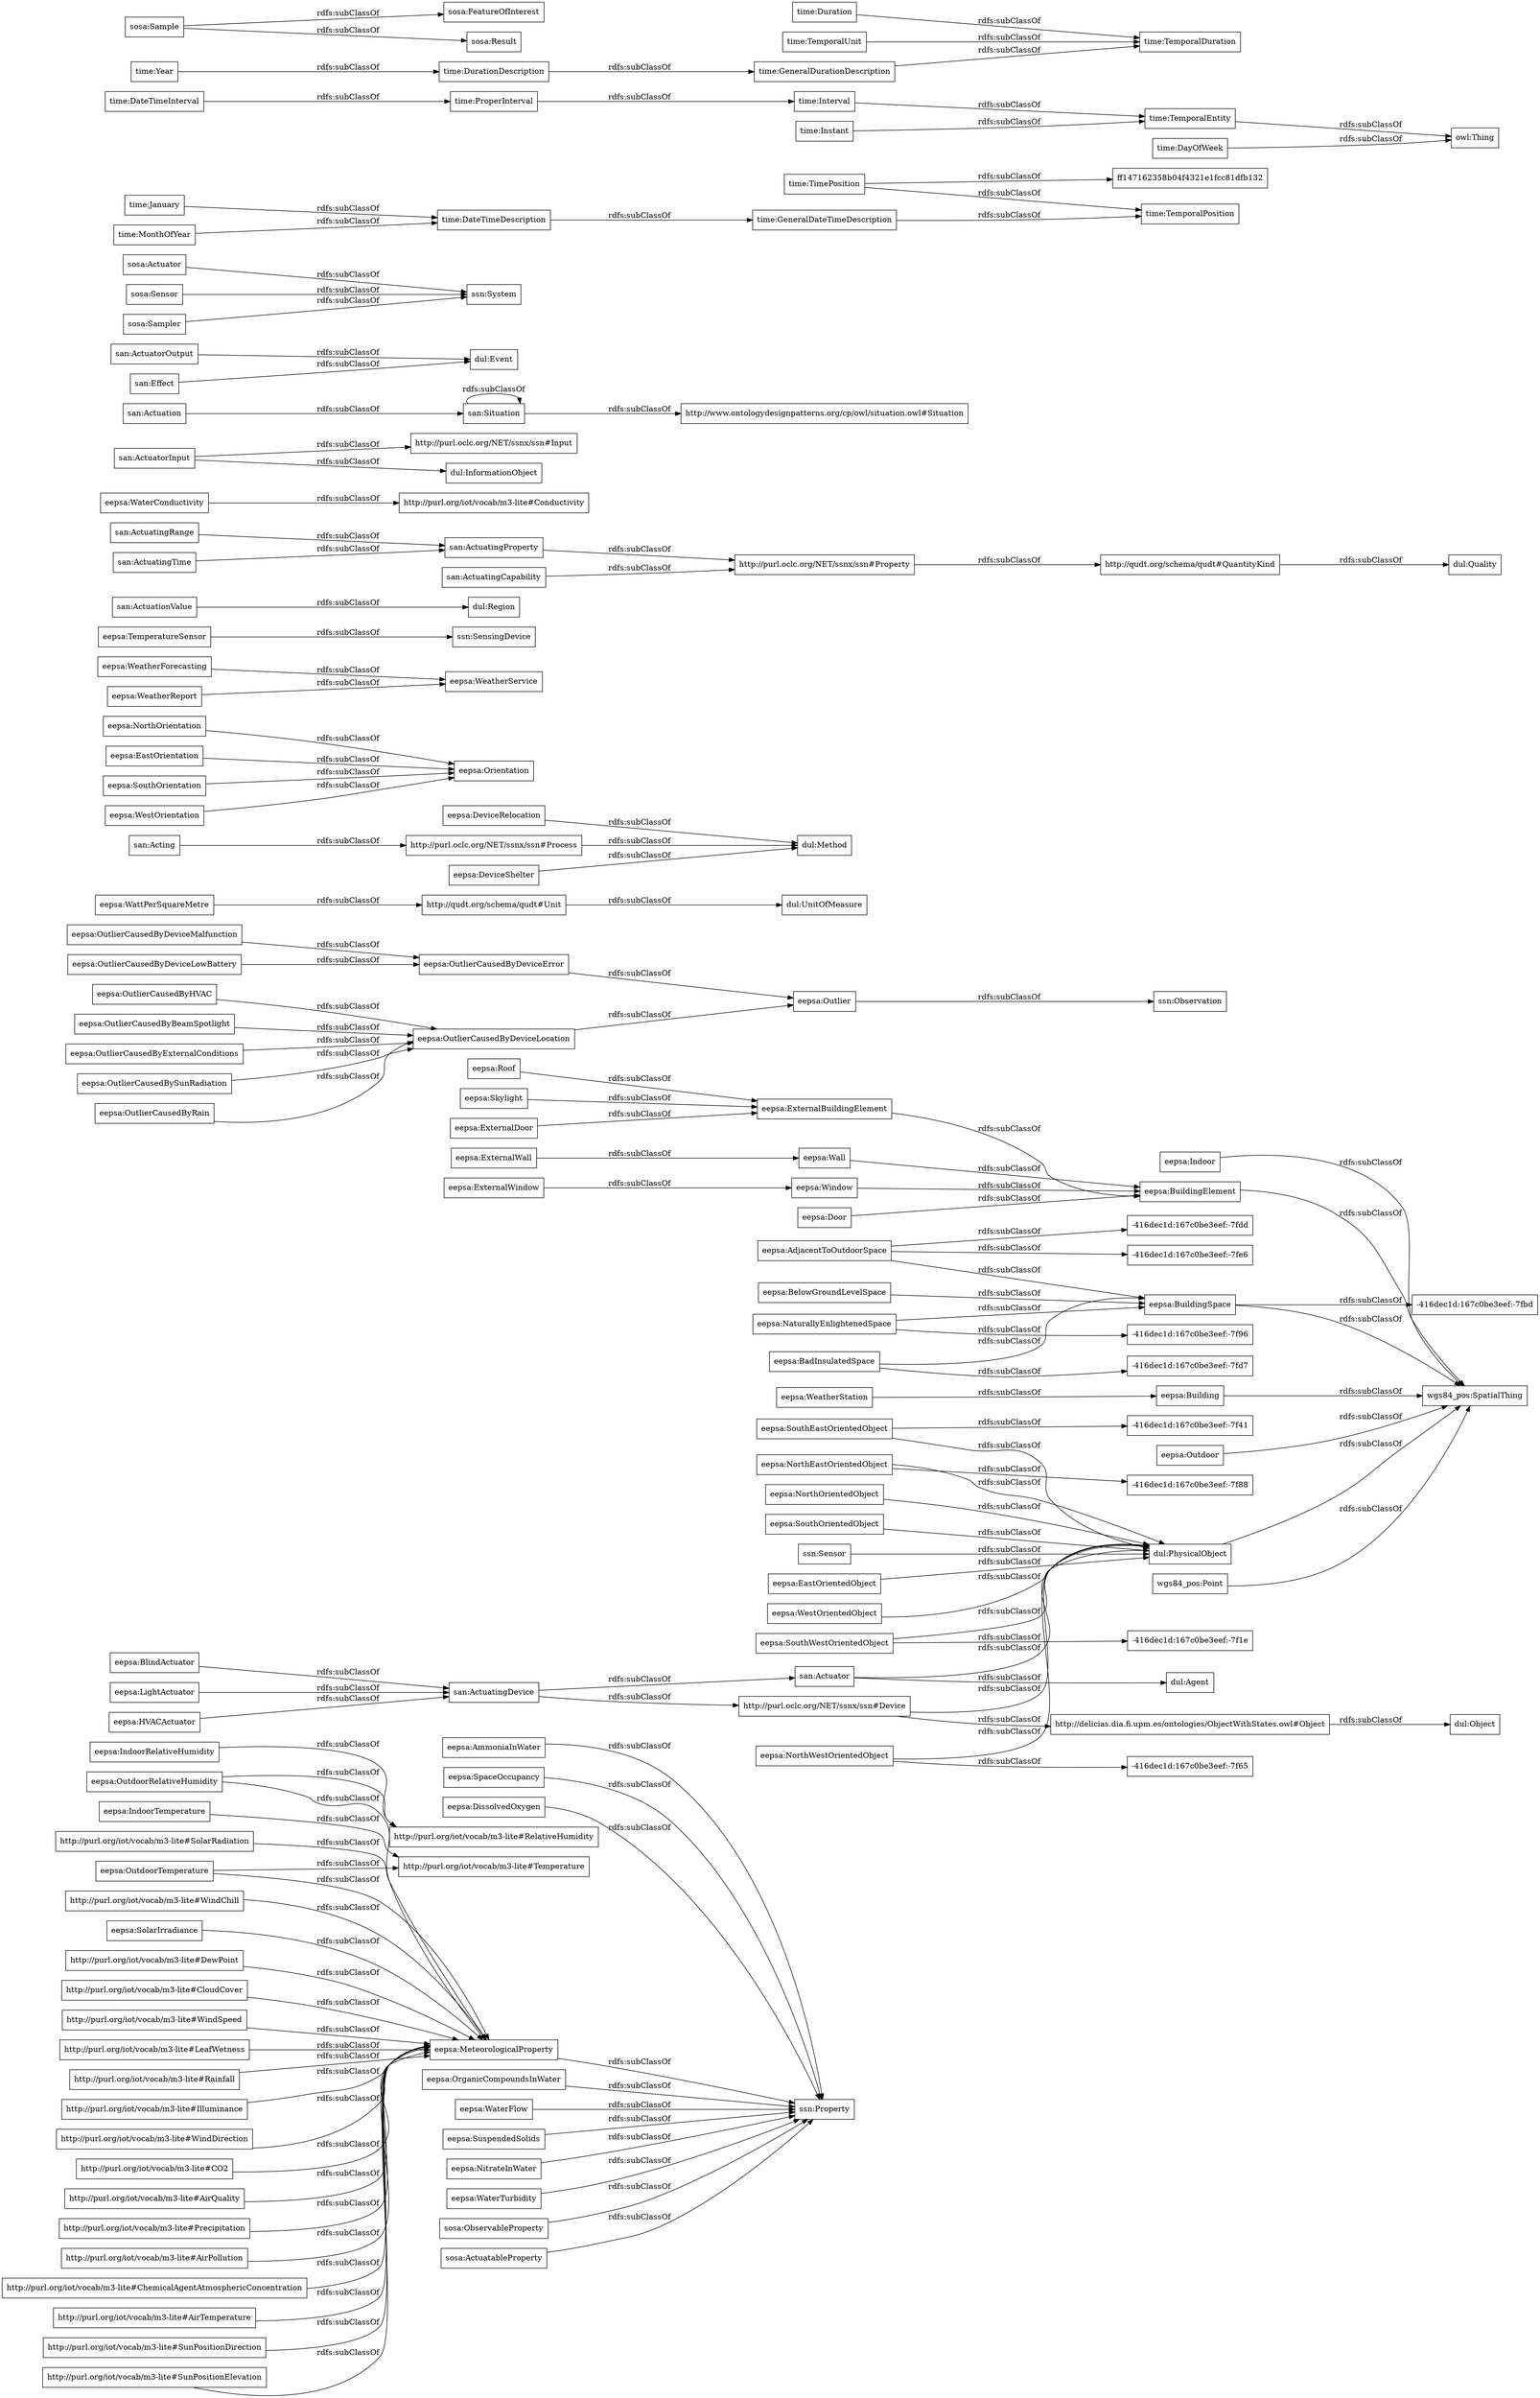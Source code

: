 digraph ar2dtool_diagram { 
rankdir=LR;
size="1000"
node [shape = rectangle, color="black"]; "eepsa:AmmoniaInWater" "ssn:Sensor" "san:ActuatingDevice" "eepsa:BlindActuator" "eepsa:Window" "eepsa:SouthEastOrientedObject" "-416dec1d:167c0be3eef:-7f65" "-416dec1d:167c0be3eef:-7fd7" "eepsa:BuildingElement" "eepsa:ExternalWall" "eepsa:LightActuator" "-416dec1d:167c0be3eef:-7fdd" "eepsa:OutlierCausedByHVAC" "dul:UnitOfMeasure" "eepsa:OutdoorRelativeHumidity" "eepsa:DeviceRelocation" "eepsa:WattPerSquareMetre" "eepsa:NorthOrientedObject" "eepsa:Door" "eepsa:NorthEastOrientedObject" "eepsa:Outdoor" "-416dec1d:167c0be3eef:-7f88" "eepsa:IndoorTemperature" "eepsa:Building" "eepsa:SouthOrientedObject" "eepsa:SpaceOccupancy" "eepsa:DissolvedOxygen" "eepsa:OutlierCausedByDeviceLowBattery" "eepsa:Orientation" "eepsa:NorthOrientation" "eepsa:OutlierCausedByDeviceMalfunction" "-416dec1d:167c0be3eef:-7f96" "eepsa:WeatherForecasting" "-416dec1d:167c0be3eef:-7f41" "eepsa:OutlierCausedBySunRadiation" "eepsa:TemperatureSensor" "eepsa:EastOrientation" "-416dec1d:167c0be3eef:-7f1e" "eepsa:MeteorologicalProperty" "eepsa:ExternalWindow" "eepsa:SouthOrientation" "eepsa:BelowGroundLevelSpace" "san:ActuationValue" "eepsa:Outlier" "eepsa:AdjacentToOutdoorSpace" "-416dec1d:167c0be3eef:-7fe6" "eepsa:BuildingSpace" "eepsa:OrganicCompoundsInWater" "wgs84_pos:SpatialThing" "eepsa:WaterFlow" "eepsa:OutlierCausedByDeviceLocation" "eepsa:WeatherService" "eepsa:SolarIrradiance" "eepsa:OutlierCausedByDeviceError" "dul:Method" "eepsa:SouthWestOrientedObject" "http://purl.oclc.org/NET/ssnx/ssn#Property" "ssn:Observation" "san:Actuator" "eepsa:ExternalBuildingElement" "eepsa:OutdoorTemperature" "dul:PhysicalObject" "eepsa:IndoorRelativeHumidity" "eepsa:WaterConductivity" "eepsa:SuspendedSolids" "http://purl.oclc.org/NET/ssnx/ssn#Process" "eepsa:NaturallyEnlightenedSpace" "eepsa:OutlierCausedByRain" "eepsa:Skylight" "eepsa:BadInsulatedSpace" "eepsa:WeatherStation" "http://purl.oclc.org/NET/ssnx/ssn#Input" "eepsa:OutlierCausedByBeamSpotlight" "eepsa:DeviceShelter" "eepsa:HVACActuator" "eepsa:OutlierCausedByExternalConditions" "eepsa:WeatherReport" "eepsa:Wall" "-416dec1d:167c0be3eef:-7fbd" "eepsa:EastOrientedObject" "eepsa:ExternalDoor" "san:Actuation" "eepsa:NorthWestOrientedObject" "eepsa:WestOrientation" "eepsa:NitrateInWater" "http://purl.oclc.org/NET/ssnx/ssn#Device" "wgs84_pos:Point" "eepsa:Indoor" "eepsa:Roof" "eepsa:WestOrientedObject" "eepsa:WaterTurbidity" "dul:Quality" "san:ActuatorInput" "dul:Event" "san:ActuatingRange" "dul:Object" "http://qudt.org/schema/qudt#Unit" "san:ActuatingProperty" "san:Situation" "san:ActuatorOutput" "san:ActuatingCapability" "dul:Agent" "dul:InformationObject" "san:ActuatingTime" "dul:Region" "san:Acting" "http://qudt.org/schema/qudt#QuantityKind" "san:Effect" "ssn:Property" "ssn:System" "time:GeneralDateTimeDescription" "time:DateTimeInterval" "time:DurationDescription" "time:TemporalDuration" "time:Duration" "time:GeneralDurationDescription" "time:January" "time:ProperInterval" "time:TimePosition" "ff147162358b04f4321e1fcc81dfb132" "time:TemporalPosition" "time:Interval" "time:TemporalEntity" "time:Year" "time:MonthOfYear" "time:DateTimeDescription" "time:TemporalUnit" "time:Instant" "time:DayOfWeek" "sosa:ObservableProperty" "sosa:FeatureOfInterest" "sosa:ActuatableProperty" "sosa:Actuator" "sosa:Sample" "sosa:Sensor" "sosa:Result" "sosa:Sampler" ; /*classes style*/
	"time:DateTimeDescription" -> "time:GeneralDateTimeDescription" [ label = "rdfs:subClassOf" ];
	"eepsa:OutlierCausedByRain" -> "eepsa:OutlierCausedByDeviceLocation" [ label = "rdfs:subClassOf" ];
	"eepsa:ExternalWall" -> "eepsa:Wall" [ label = "rdfs:subClassOf" ];
	"http://purl.org/iot/vocab/m3-lite#WindSpeed" -> "eepsa:MeteorologicalProperty" [ label = "rdfs:subClassOf" ];
	"eepsa:WaterFlow" -> "ssn:Property" [ label = "rdfs:subClassOf" ];
	"eepsa:IndoorTemperature" -> "http://purl.org/iot/vocab/m3-lite#Temperature" [ label = "rdfs:subClassOf" ];
	"http://purl.org/iot/vocab/m3-lite#LeafWetness" -> "eepsa:MeteorologicalProperty" [ label = "rdfs:subClassOf" ];
	"eepsa:DissolvedOxygen" -> "ssn:Property" [ label = "rdfs:subClassOf" ];
	"san:Situation" -> "san:Situation" [ label = "rdfs:subClassOf" ];
	"san:Situation" -> "http://www.ontologydesignpatterns.org/cp/owl/situation.owl#Situation" [ label = "rdfs:subClassOf" ];
	"time:Instant" -> "time:TemporalEntity" [ label = "rdfs:subClassOf" ];
	"sosa:Sampler" -> "ssn:System" [ label = "rdfs:subClassOf" ];
	"eepsa:OutlierCausedByDeviceLowBattery" -> "eepsa:OutlierCausedByDeviceError" [ label = "rdfs:subClassOf" ];
	"san:Effect" -> "dul:Event" [ label = "rdfs:subClassOf" ];
	"san:ActuatorInput" -> "dul:InformationObject" [ label = "rdfs:subClassOf" ];
	"san:ActuatorInput" -> "http://purl.oclc.org/NET/ssnx/ssn#Input" [ label = "rdfs:subClassOf" ];
	"eepsa:SouthWestOrientedObject" -> "-416dec1d:167c0be3eef:-7f1e" [ label = "rdfs:subClassOf" ];
	"eepsa:SouthWestOrientedObject" -> "dul:PhysicalObject" [ label = "rdfs:subClassOf" ];
	"eepsa:BadInsulatedSpace" -> "-416dec1d:167c0be3eef:-7fd7" [ label = "rdfs:subClassOf" ];
	"eepsa:BadInsulatedSpace" -> "eepsa:BuildingSpace" [ label = "rdfs:subClassOf" ];
	"eepsa:Skylight" -> "eepsa:ExternalBuildingElement" [ label = "rdfs:subClassOf" ];
	"san:ActuatingRange" -> "san:ActuatingProperty" [ label = "rdfs:subClassOf" ];
	"eepsa:AdjacentToOutdoorSpace" -> "-416dec1d:167c0be3eef:-7fdd" [ label = "rdfs:subClassOf" ];
	"eepsa:AdjacentToOutdoorSpace" -> "-416dec1d:167c0be3eef:-7fe6" [ label = "rdfs:subClassOf" ];
	"eepsa:AdjacentToOutdoorSpace" -> "eepsa:BuildingSpace" [ label = "rdfs:subClassOf" ];
	"http://purl.oclc.org/NET/ssnx/ssn#Process" -> "dul:Method" [ label = "rdfs:subClassOf" ];
	"eepsa:OutlierCausedByHVAC" -> "eepsa:OutlierCausedByDeviceLocation" [ label = "rdfs:subClassOf" ];
	"eepsa:SouthOrientedObject" -> "dul:PhysicalObject" [ label = "rdfs:subClassOf" ];
	"eepsa:ExternalBuildingElement" -> "eepsa:BuildingElement" [ label = "rdfs:subClassOf" ];
	"time:ProperInterval" -> "time:Interval" [ label = "rdfs:subClassOf" ];
	"http://qudt.org/schema/qudt#QuantityKind" -> "dul:Quality" [ label = "rdfs:subClassOf" ];
	"eepsa:WeatherForecasting" -> "eepsa:WeatherService" [ label = "rdfs:subClassOf" ];
	"http://purl.org/iot/vocab/m3-lite#Rainfall" -> "eepsa:MeteorologicalProperty" [ label = "rdfs:subClassOf" ];
	"eepsa:SolarIrradiance" -> "eepsa:MeteorologicalProperty" [ label = "rdfs:subClassOf" ];
	"eepsa:WeatherReport" -> "eepsa:WeatherService" [ label = "rdfs:subClassOf" ];
	"eepsa:EastOrientation" -> "eepsa:Orientation" [ label = "rdfs:subClassOf" ];
	"http://purl.oclc.org/NET/ssnx/ssn#Property" -> "http://qudt.org/schema/qudt#QuantityKind" [ label = "rdfs:subClassOf" ];
	"eepsa:NorthOrientedObject" -> "dul:PhysicalObject" [ label = "rdfs:subClassOf" ];
	"wgs84_pos:Point" -> "wgs84_pos:SpatialThing" [ label = "rdfs:subClassOf" ];
	"eepsa:IndoorRelativeHumidity" -> "http://purl.org/iot/vocab/m3-lite#RelativeHumidity" [ label = "rdfs:subClassOf" ];
	"eepsa:OrganicCompoundsInWater" -> "ssn:Property" [ label = "rdfs:subClassOf" ];
	"sosa:Actuator" -> "ssn:System" [ label = "rdfs:subClassOf" ];
	"eepsa:DeviceShelter" -> "dul:Method" [ label = "rdfs:subClassOf" ];
	"san:Actuation" -> "san:Situation" [ label = "rdfs:subClassOf" ];
	"time:MonthOfYear" -> "time:DateTimeDescription" [ label = "rdfs:subClassOf" ];
	"sosa:Sample" -> "sosa:Result" [ label = "rdfs:subClassOf" ];
	"sosa:Sample" -> "sosa:FeatureOfInterest" [ label = "rdfs:subClassOf" ];
	"http://purl.org/iot/vocab/m3-lite#Illuminance" -> "eepsa:MeteorologicalProperty" [ label = "rdfs:subClassOf" ];
	"eepsa:HVACActuator" -> "san:ActuatingDevice" [ label = "rdfs:subClassOf" ];
	"http://purl.org/iot/vocab/m3-lite#WindDirection" -> "eepsa:MeteorologicalProperty" [ label = "rdfs:subClassOf" ];
	"san:ActuatorOutput" -> "dul:Event" [ label = "rdfs:subClassOf" ];
	"http://purl.org/iot/vocab/m3-lite#CO2" -> "eepsa:MeteorologicalProperty" [ label = "rdfs:subClassOf" ];
	"san:Actuator" -> "dul:PhysicalObject" [ label = "rdfs:subClassOf" ];
	"san:Actuator" -> "dul:Agent" [ label = "rdfs:subClassOf" ];
	"eepsa:BlindActuator" -> "san:ActuatingDevice" [ label = "rdfs:subClassOf" ];
	"eepsa:WaterConductivity" -> "http://purl.org/iot/vocab/m3-lite#Conductivity" [ label = "rdfs:subClassOf" ];
	"eepsa:NitrateInWater" -> "ssn:Property" [ label = "rdfs:subClassOf" ];
	"eepsa:LightActuator" -> "san:ActuatingDevice" [ label = "rdfs:subClassOf" ];
	"eepsa:OutlierCausedByExternalConditions" -> "eepsa:OutlierCausedByDeviceLocation" [ label = "rdfs:subClassOf" ];
	"eepsa:WestOrientedObject" -> "dul:PhysicalObject" [ label = "rdfs:subClassOf" ];
	"eepsa:Window" -> "eepsa:BuildingElement" [ label = "rdfs:subClassOf" ];
	"eepsa:Building" -> "wgs84_pos:SpatialThing" [ label = "rdfs:subClassOf" ];
	"eepsa:Outdoor" -> "wgs84_pos:SpatialThing" [ label = "rdfs:subClassOf" ];
	"eepsa:SuspendedSolids" -> "ssn:Property" [ label = "rdfs:subClassOf" ];
	"eepsa:SpaceOccupancy" -> "ssn:Property" [ label = "rdfs:subClassOf" ];
	"eepsa:NorthEastOrientedObject" -> "-416dec1d:167c0be3eef:-7f88" [ label = "rdfs:subClassOf" ];
	"eepsa:NorthEastOrientedObject" -> "dul:PhysicalObject" [ label = "rdfs:subClassOf" ];
	"dul:PhysicalObject" -> "wgs84_pos:SpatialThing" [ label = "rdfs:subClassOf" ];
	"eepsa:WaterTurbidity" -> "ssn:Property" [ label = "rdfs:subClassOf" ];
	"http://purl.org/iot/vocab/m3-lite#AirQuality" -> "eepsa:MeteorologicalProperty" [ label = "rdfs:subClassOf" ];
	"time:Duration" -> "time:TemporalDuration" [ label = "rdfs:subClassOf" ];
	"eepsa:Roof" -> "eepsa:ExternalBuildingElement" [ label = "rdfs:subClassOf" ];
	"http://qudt.org/schema/qudt#Unit" -> "dul:UnitOfMeasure" [ label = "rdfs:subClassOf" ];
	"eepsa:WestOrientation" -> "eepsa:Orientation" [ label = "rdfs:subClassOf" ];
	"sosa:Sensor" -> "ssn:System" [ label = "rdfs:subClassOf" ];
	"eepsa:WattPerSquareMetre" -> "http://qudt.org/schema/qudt#Unit" [ label = "rdfs:subClassOf" ];
	"eepsa:Outlier" -> "ssn:Observation" [ label = "rdfs:subClassOf" ];
	"eepsa:BelowGroundLevelSpace" -> "eepsa:BuildingSpace" [ label = "rdfs:subClassOf" ];
	"eepsa:NorthOrientation" -> "eepsa:Orientation" [ label = "rdfs:subClassOf" ];
	"eepsa:OutdoorTemperature" -> "eepsa:MeteorologicalProperty" [ label = "rdfs:subClassOf" ];
	"eepsa:OutdoorTemperature" -> "http://purl.org/iot/vocab/m3-lite#Temperature" [ label = "rdfs:subClassOf" ];
	"http://purl.org/iot/vocab/m3-lite#Precipitation" -> "eepsa:MeteorologicalProperty" [ label = "rdfs:subClassOf" ];
	"ssn:Sensor" -> "dul:PhysicalObject" [ label = "rdfs:subClassOf" ];
	"eepsa:NaturallyEnlightenedSpace" -> "-416dec1d:167c0be3eef:-7f96" [ label = "rdfs:subClassOf" ];
	"eepsa:NaturallyEnlightenedSpace" -> "eepsa:BuildingSpace" [ label = "rdfs:subClassOf" ];
	"eepsa:MeteorologicalProperty" -> "ssn:Property" [ label = "rdfs:subClassOf" ];
	"san:ActuatingCapability" -> "http://purl.oclc.org/NET/ssnx/ssn#Property" [ label = "rdfs:subClassOf" ];
	"http://purl.org/iot/vocab/m3-lite#AirPollution" -> "eepsa:MeteorologicalProperty" [ label = "rdfs:subClassOf" ];
	"eepsa:OutlierCausedByDeviceError" -> "eepsa:Outlier" [ label = "rdfs:subClassOf" ];
	"eepsa:BuildingElement" -> "wgs84_pos:SpatialThing" [ label = "rdfs:subClassOf" ];
	"time:TimePosition" -> "ff147162358b04f4321e1fcc81dfb132" [ label = "rdfs:subClassOf" ];
	"time:TimePosition" -> "time:TemporalPosition" [ label = "rdfs:subClassOf" ];
	"http://purl.org/iot/vocab/m3-lite#ChemicalAgentAtmosphericConcentration" -> "eepsa:MeteorologicalProperty" [ label = "rdfs:subClassOf" ];
	"san:ActuatingProperty" -> "http://purl.oclc.org/NET/ssnx/ssn#Property" [ label = "rdfs:subClassOf" ];
	"time:TemporalEntity" -> "owl:Thing" [ label = "rdfs:subClassOf" ];
	"eepsa:BuildingSpace" -> "-416dec1d:167c0be3eef:-7fbd" [ label = "rdfs:subClassOf" ];
	"eepsa:BuildingSpace" -> "wgs84_pos:SpatialThing" [ label = "rdfs:subClassOf" ];
	"eepsa:Door" -> "eepsa:BuildingElement" [ label = "rdfs:subClassOf" ];
	"http://purl.org/iot/vocab/m3-lite#AirTemperature" -> "eepsa:MeteorologicalProperty" [ label = "rdfs:subClassOf" ];
	"eepsa:OutlierCausedByDeviceMalfunction" -> "eepsa:OutlierCausedByDeviceError" [ label = "rdfs:subClassOf" ];
	"san:Acting" -> "http://purl.oclc.org/NET/ssnx/ssn#Process" [ label = "rdfs:subClassOf" ];
	"eepsa:NorthWestOrientedObject" -> "-416dec1d:167c0be3eef:-7f65" [ label = "rdfs:subClassOf" ];
	"eepsa:NorthWestOrientedObject" -> "dul:PhysicalObject" [ label = "rdfs:subClassOf" ];
	"eepsa:ExternalDoor" -> "eepsa:ExternalBuildingElement" [ label = "rdfs:subClassOf" ];
	"time:GeneralDurationDescription" -> "time:TemporalDuration" [ label = "rdfs:subClassOf" ];
	"eepsa:WeatherStation" -> "eepsa:Building" [ label = "rdfs:subClassOf" ];
	"eepsa:Wall" -> "eepsa:BuildingElement" [ label = "rdfs:subClassOf" ];
	"eepsa:OutlierCausedBySunRadiation" -> "eepsa:OutlierCausedByDeviceLocation" [ label = "rdfs:subClassOf" ];
	"http://purl.org/iot/vocab/m3-lite#SunPositionDirection" -> "eepsa:MeteorologicalProperty" [ label = "rdfs:subClassOf" ];
	"san:ActuatingTime" -> "san:ActuatingProperty" [ label = "rdfs:subClassOf" ];
	"san:ActuationValue" -> "dul:Region" [ label = "rdfs:subClassOf" ];
	"http://purl.org/iot/vocab/m3-lite#SunPositionElevation" -> "eepsa:MeteorologicalProperty" [ label = "rdfs:subClassOf" ];
	"san:ActuatingDevice" -> "san:Actuator" [ label = "rdfs:subClassOf" ];
	"san:ActuatingDevice" -> "http://purl.oclc.org/NET/ssnx/ssn#Device" [ label = "rdfs:subClassOf" ];
	"time:DateTimeInterval" -> "time:ProperInterval" [ label = "rdfs:subClassOf" ];
	"eepsa:Indoor" -> "wgs84_pos:SpatialThing" [ label = "rdfs:subClassOf" ];
	"http://delicias.dia.fi.upm.es/ontologies/ObjectWithStates.owl#Object" -> "dul:Object" [ label = "rdfs:subClassOf" ];
	"eepsa:DeviceRelocation" -> "dul:Method" [ label = "rdfs:subClassOf" ];
	"time:Interval" -> "time:TemporalEntity" [ label = "rdfs:subClassOf" ];
	"time:GeneralDateTimeDescription" -> "time:TemporalPosition" [ label = "rdfs:subClassOf" ];
	"time:January" -> "time:DateTimeDescription" [ label = "rdfs:subClassOf" ];
	"eepsa:OutlierCausedByDeviceLocation" -> "eepsa:Outlier" [ label = "rdfs:subClassOf" ];
	"eepsa:SouthEastOrientedObject" -> "-416dec1d:167c0be3eef:-7f41" [ label = "rdfs:subClassOf" ];
	"eepsa:SouthEastOrientedObject" -> "dul:PhysicalObject" [ label = "rdfs:subClassOf" ];
	"eepsa:OutlierCausedByBeamSpotlight" -> "eepsa:OutlierCausedByDeviceLocation" [ label = "rdfs:subClassOf" ];
	"eepsa:EastOrientedObject" -> "dul:PhysicalObject" [ label = "rdfs:subClassOf" ];
	"eepsa:TemperatureSensor" -> "ssn:SensingDevice" [ label = "rdfs:subClassOf" ];
	"time:DayOfWeek" -> "owl:Thing" [ label = "rdfs:subClassOf" ];
	"http://purl.oclc.org/NET/ssnx/ssn#Device" -> "dul:PhysicalObject" [ label = "rdfs:subClassOf" ];
	"http://purl.oclc.org/NET/ssnx/ssn#Device" -> "http://delicias.dia.fi.upm.es/ontologies/ObjectWithStates.owl#Object" [ label = "rdfs:subClassOf" ];
	"http://purl.org/iot/vocab/m3-lite#SolarRadiation" -> "eepsa:MeteorologicalProperty" [ label = "rdfs:subClassOf" ];
	"time:Year" -> "time:DurationDescription" [ label = "rdfs:subClassOf" ];
	"eepsa:OutdoorRelativeHumidity" -> "eepsa:MeteorologicalProperty" [ label = "rdfs:subClassOf" ];
	"eepsa:OutdoorRelativeHumidity" -> "http://purl.org/iot/vocab/m3-lite#RelativeHumidity" [ label = "rdfs:subClassOf" ];
	"time:DurationDescription" -> "time:GeneralDurationDescription" [ label = "rdfs:subClassOf" ];
	"eepsa:SouthOrientation" -> "eepsa:Orientation" [ label = "rdfs:subClassOf" ];
	"http://purl.org/iot/vocab/m3-lite#WindChill" -> "eepsa:MeteorologicalProperty" [ label = "rdfs:subClassOf" ];
	"time:TemporalUnit" -> "time:TemporalDuration" [ label = "rdfs:subClassOf" ];
	"sosa:ObservableProperty" -> "ssn:Property" [ label = "rdfs:subClassOf" ];
	"http://purl.org/iot/vocab/m3-lite#DewPoint" -> "eepsa:MeteorologicalProperty" [ label = "rdfs:subClassOf" ];
	"eepsa:ExternalWindow" -> "eepsa:Window" [ label = "rdfs:subClassOf" ];
	"http://purl.org/iot/vocab/m3-lite#CloudCover" -> "eepsa:MeteorologicalProperty" [ label = "rdfs:subClassOf" ];
	"sosa:ActuatableProperty" -> "ssn:Property" [ label = "rdfs:subClassOf" ];
	"eepsa:AmmoniaInWater" -> "ssn:Property" [ label = "rdfs:subClassOf" ];

}
